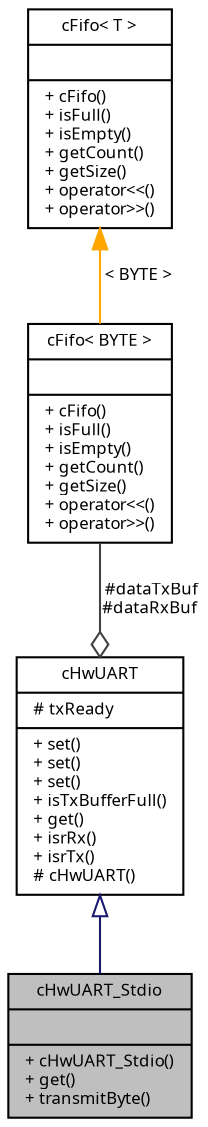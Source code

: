 digraph "cHwUART_Stdio"
{
  edge [fontname="Sans",fontsize="8",labelfontname="Sans",labelfontsize="8"];
  node [fontname="Sans",fontsize="8",shape=record];
  Node1 [label="{cHwUART_Stdio\n||+ cHwUART_Stdio()\l+ get()\l+ transmitByte()\l}",height=0.2,width=0.4,color="black", fillcolor="grey75", style="filled", fontcolor="black"];
  Node2 -> Node1 [dir="back",color="midnightblue",fontsize="8",style="solid",arrowtail="onormal",fontname="Sans"];
  Node2 [label="{cHwUART\n|# txReady\l|+ set()\l+ set()\l+ set()\l+ isTxBufferFull()\l+ get()\l+ isrRx()\l+ isrTx()\l# cHwUART()\l}",height=0.2,width=0.4,color="black", fillcolor="white", style="filled",URL="$classc_hw_u_a_r_t.html",tooltip="Abstract class supporting the UART hardware. "];
  Node3 -> Node2 [color="grey25",fontsize="8",style="solid",label=" #dataTxBuf\n#dataRxBuf" ,arrowhead="odiamond",fontname="Sans"];
  Node3 [label="{cFifo\< BYTE \>\n||+ cFifo()\l+ isFull()\l+ isEmpty()\l+ getCount()\l+ getSize()\l+ operator\<\<()\l+ operator\>\>()\l}",height=0.2,width=0.4,color="black", fillcolor="white", style="filled",URL="$classc_fifo.html"];
  Node4 -> Node3 [dir="back",color="orange",fontsize="8",style="solid",label=" \< BYTE \>" ,fontname="Sans"];
  Node4 [label="{cFifo\< T \>\n||+ cFifo()\l+ isFull()\l+ isEmpty()\l+ getCount()\l+ getSize()\l+ operator\<\<()\l+ operator\>\>()\l}",height=0.2,width=0.4,color="black", fillcolor="white", style="filled",URL="$classc_fifo.html",tooltip="First-In-First-Out memory. "];
}
